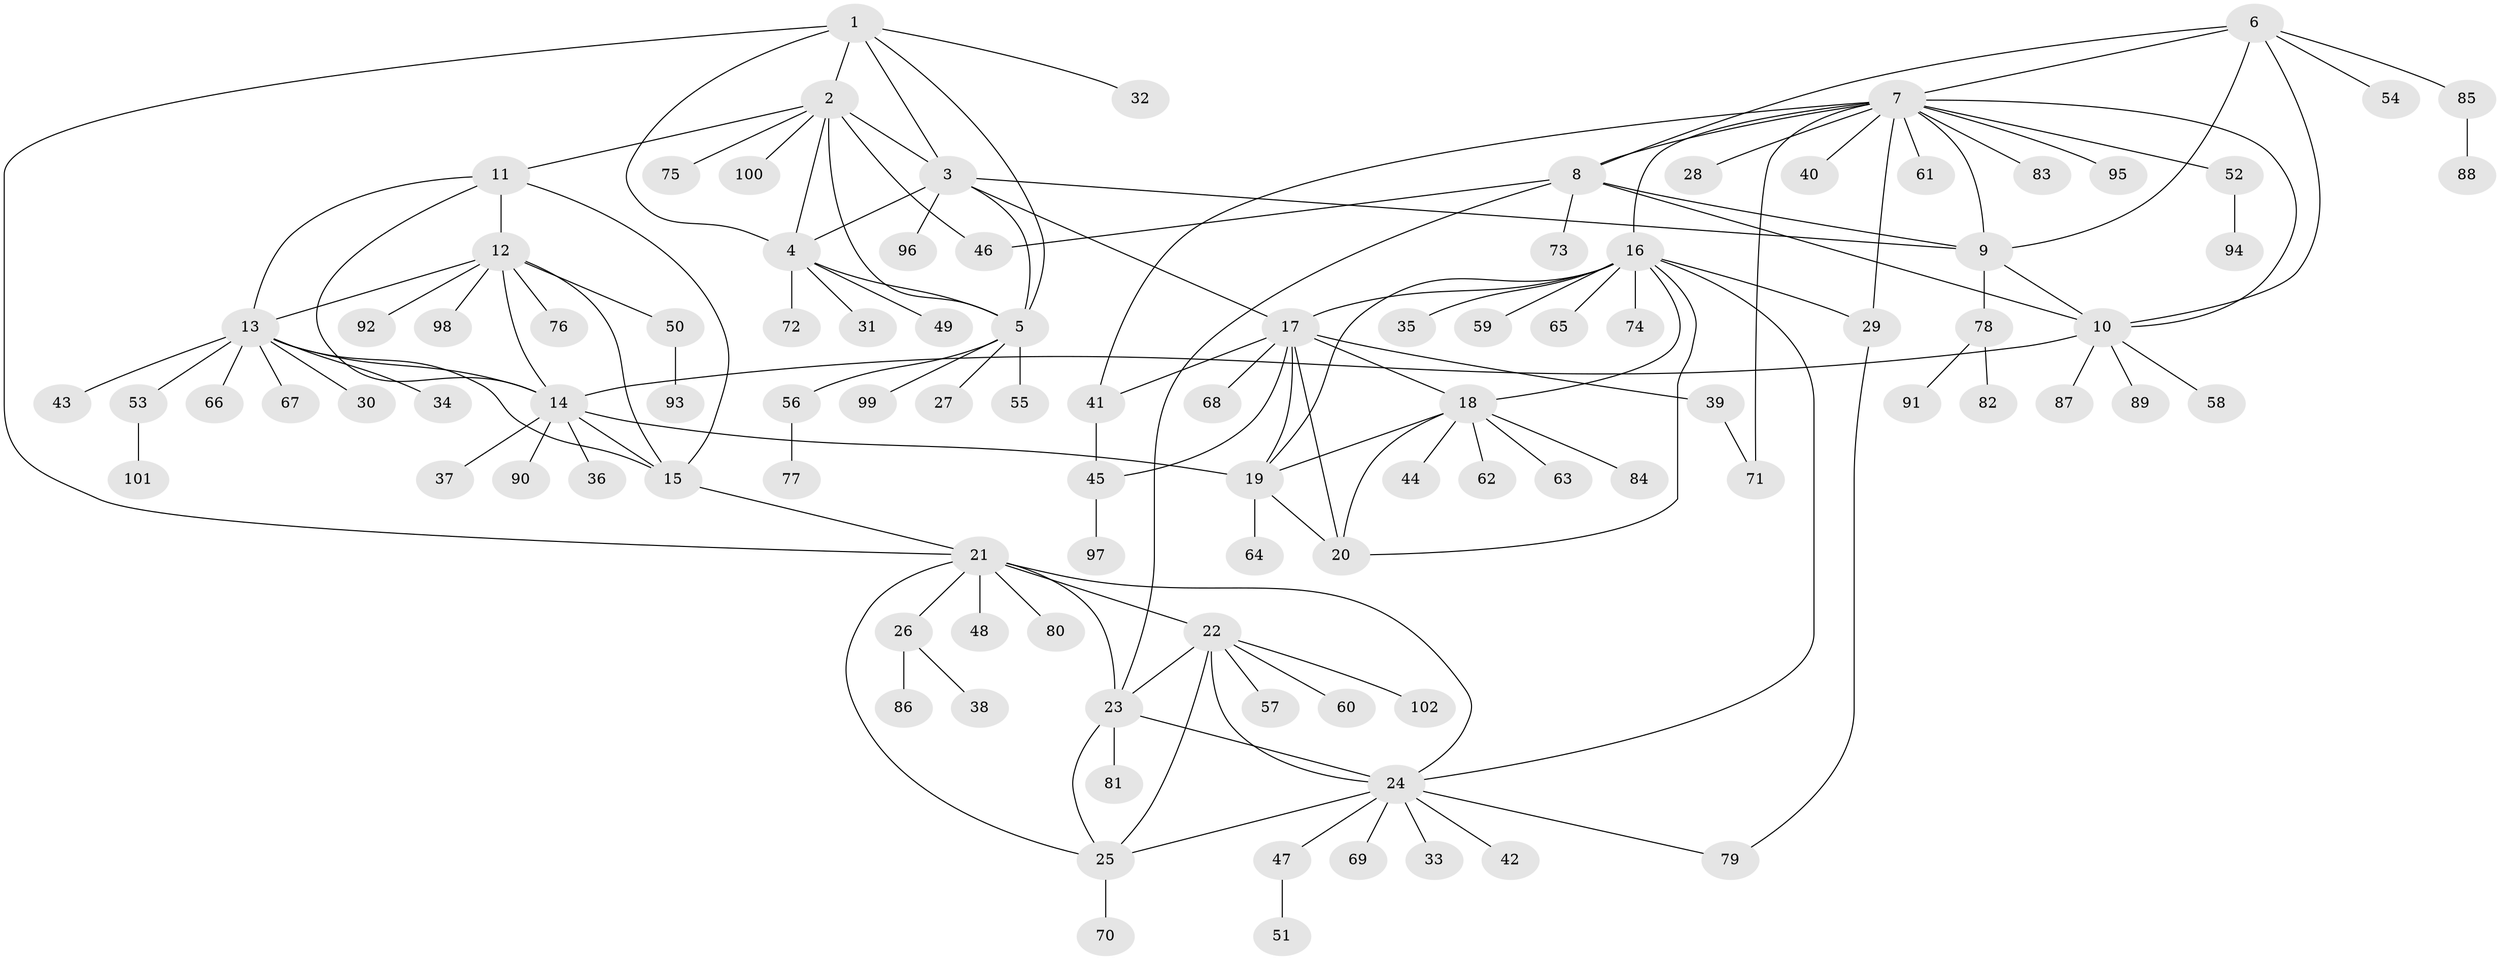 // coarse degree distribution, {7: 0.0967741935483871, 2: 0.16129032258064516, 3: 0.03225806451612903, 5: 0.1935483870967742, 6: 0.06451612903225806, 10: 0.03225806451612903, 4: 0.12903225806451613, 8: 0.03225806451612903, 1: 0.25806451612903225}
// Generated by graph-tools (version 1.1) at 2025/52/03/04/25 22:52:23]
// undirected, 102 vertices, 143 edges
graph export_dot {
  node [color=gray90,style=filled];
  1;
  2;
  3;
  4;
  5;
  6;
  7;
  8;
  9;
  10;
  11;
  12;
  13;
  14;
  15;
  16;
  17;
  18;
  19;
  20;
  21;
  22;
  23;
  24;
  25;
  26;
  27;
  28;
  29;
  30;
  31;
  32;
  33;
  34;
  35;
  36;
  37;
  38;
  39;
  40;
  41;
  42;
  43;
  44;
  45;
  46;
  47;
  48;
  49;
  50;
  51;
  52;
  53;
  54;
  55;
  56;
  57;
  58;
  59;
  60;
  61;
  62;
  63;
  64;
  65;
  66;
  67;
  68;
  69;
  70;
  71;
  72;
  73;
  74;
  75;
  76;
  77;
  78;
  79;
  80;
  81;
  82;
  83;
  84;
  85;
  86;
  87;
  88;
  89;
  90;
  91;
  92;
  93;
  94;
  95;
  96;
  97;
  98;
  99;
  100;
  101;
  102;
  1 -- 2;
  1 -- 3;
  1 -- 4;
  1 -- 5;
  1 -- 21;
  1 -- 32;
  2 -- 3;
  2 -- 4;
  2 -- 5;
  2 -- 11;
  2 -- 46;
  2 -- 75;
  2 -- 100;
  3 -- 4;
  3 -- 5;
  3 -- 9;
  3 -- 17;
  3 -- 96;
  4 -- 5;
  4 -- 31;
  4 -- 49;
  4 -- 72;
  5 -- 27;
  5 -- 55;
  5 -- 56;
  5 -- 99;
  6 -- 7;
  6 -- 8;
  6 -- 9;
  6 -- 10;
  6 -- 54;
  6 -- 85;
  7 -- 8;
  7 -- 9;
  7 -- 10;
  7 -- 16;
  7 -- 28;
  7 -- 29;
  7 -- 40;
  7 -- 41;
  7 -- 52;
  7 -- 61;
  7 -- 71;
  7 -- 83;
  7 -- 95;
  8 -- 9;
  8 -- 10;
  8 -- 23;
  8 -- 46;
  8 -- 73;
  9 -- 10;
  9 -- 78;
  10 -- 14;
  10 -- 58;
  10 -- 87;
  10 -- 89;
  11 -- 12;
  11 -- 13;
  11 -- 14;
  11 -- 15;
  12 -- 13;
  12 -- 14;
  12 -- 15;
  12 -- 50;
  12 -- 76;
  12 -- 92;
  12 -- 98;
  13 -- 14;
  13 -- 15;
  13 -- 30;
  13 -- 34;
  13 -- 43;
  13 -- 53;
  13 -- 66;
  13 -- 67;
  14 -- 15;
  14 -- 19;
  14 -- 36;
  14 -- 37;
  14 -- 90;
  15 -- 21;
  16 -- 17;
  16 -- 18;
  16 -- 19;
  16 -- 20;
  16 -- 24;
  16 -- 29;
  16 -- 35;
  16 -- 59;
  16 -- 65;
  16 -- 74;
  17 -- 18;
  17 -- 19;
  17 -- 20;
  17 -- 39;
  17 -- 41;
  17 -- 45;
  17 -- 68;
  18 -- 19;
  18 -- 20;
  18 -- 44;
  18 -- 62;
  18 -- 63;
  18 -- 84;
  19 -- 20;
  19 -- 64;
  21 -- 22;
  21 -- 23;
  21 -- 24;
  21 -- 25;
  21 -- 26;
  21 -- 48;
  21 -- 80;
  22 -- 23;
  22 -- 24;
  22 -- 25;
  22 -- 57;
  22 -- 60;
  22 -- 102;
  23 -- 24;
  23 -- 25;
  23 -- 81;
  24 -- 25;
  24 -- 33;
  24 -- 42;
  24 -- 47;
  24 -- 69;
  24 -- 79;
  25 -- 70;
  26 -- 38;
  26 -- 86;
  29 -- 79;
  39 -- 71;
  41 -- 45;
  45 -- 97;
  47 -- 51;
  50 -- 93;
  52 -- 94;
  53 -- 101;
  56 -- 77;
  78 -- 82;
  78 -- 91;
  85 -- 88;
}
